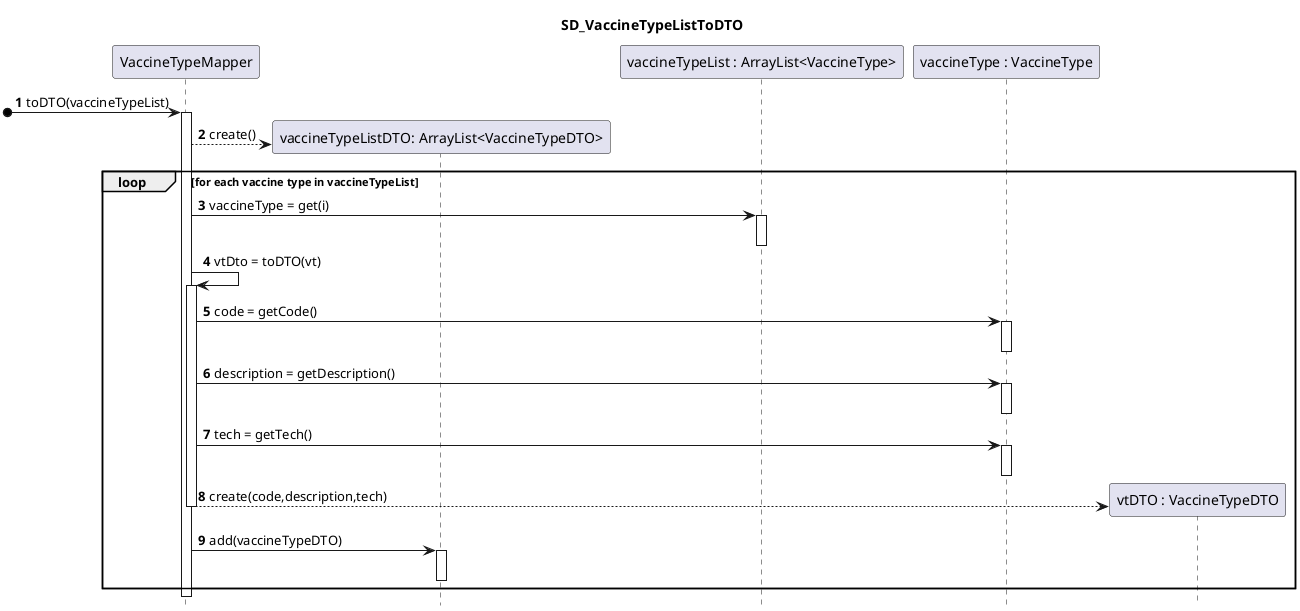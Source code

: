 @startuml
title SD_VaccineTypeListToDTO
hide footbox
autonumber
participant VaccineTypeMapper as VTM
participant "vaccineTypeListDTO: ArrayList<VaccineTypeDTO>" as DTOList
participant "vaccineTypeList : ArrayList<VaccineType>" as list
participant "vaccineType : VaccineType" as VT
participant "vtDTO : VaccineTypeDTO" as DTOObj


[o-> VTM : toDTO(vaccineTypeList)
activate VTM
VTM --> DTOList ** : create()
loop for each vaccine type in vaccineTypeList
VTM -> list : vaccineType = get(i)
activate list
deactivate list
VTM -> VTM : vtDto = toDTO(vt)
activate VTM
VTM -> VT : code = getCode()
activate VT
deactivate VT
VTM -> VT : description = getDescription()
activate VT
deactivate VT
VTM -> VT : tech = getTech()
activate VT
deactivate VT
VTM --> DTOObj ** : create(code,description,tech)
deactivate VTM
VTM -> DTOList : add(vaccineTypeDTO)
activate DTOList
deactivate DTOList
end
@enduml